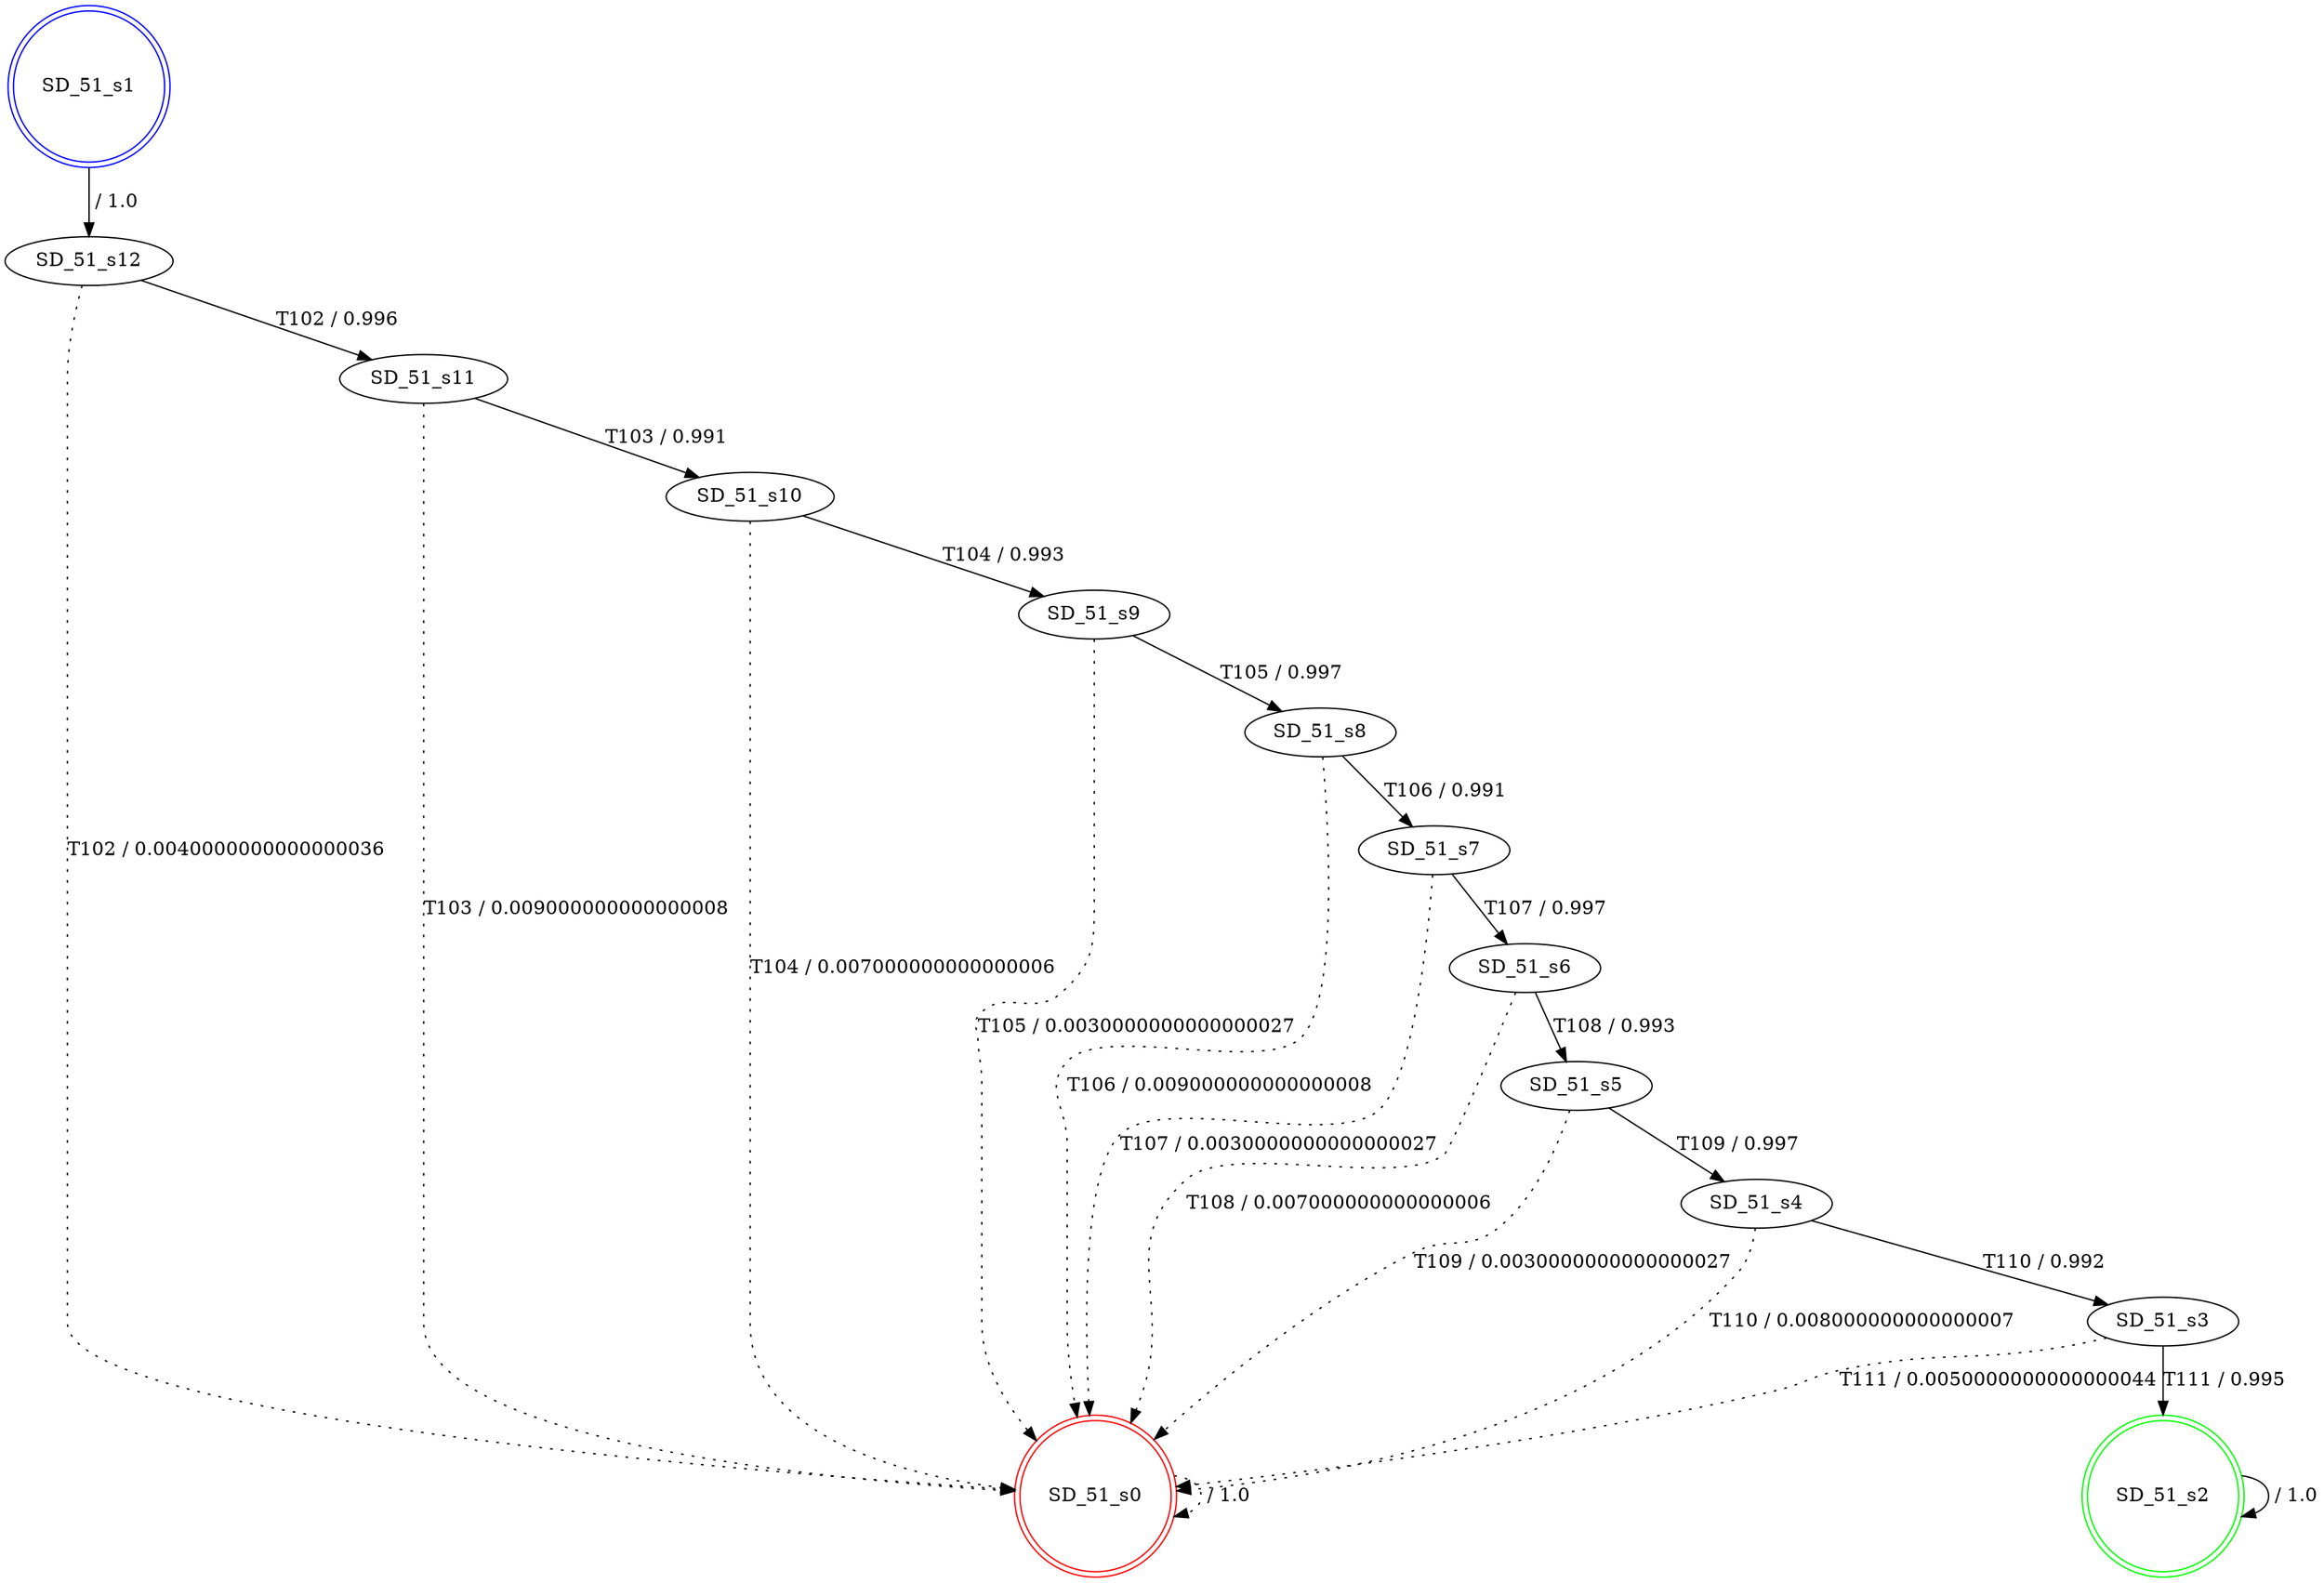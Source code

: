 digraph graphname {
SD_51_s0 [label="SD_51_s0",color=red,shape=doublecircle ];
SD_51_s1 [label="SD_51_s1",color=blue,shape=doublecircle ];
SD_51_s2 [label="SD_51_s2",color=green,shape=doublecircle ];
SD_51_s3 [label="SD_51_s3" ];
SD_51_s4 [label="SD_51_s4" ];
SD_51_s5 [label="SD_51_s5" ];
SD_51_s6 [label="SD_51_s6" ];
SD_51_s7 [label="SD_51_s7" ];
SD_51_s8 [label="SD_51_s8" ];
SD_51_s9 [label="SD_51_s9" ];
SD_51_s10 [label="SD_51_s10" ];
SD_51_s11 [label="SD_51_s11" ];
SD_51_s12 [label="SD_51_s12" ];
SD_51_s0 -> SD_51_s0 [label=" / 1.0", style=dotted];
SD_51_s1 -> SD_51_s12 [label=" / 1.0"];
SD_51_s2 -> SD_51_s2 [label=" / 1.0"];
SD_51_s3 -> SD_51_s2 [label="T111 / 0.995"];
SD_51_s3 -> SD_51_s0 [label="T111 / 0.0050000000000000044", style=dotted];
SD_51_s4 -> SD_51_s3 [label="T110 / 0.992"];
SD_51_s4 -> SD_51_s0 [label="T110 / 0.008000000000000007", style=dotted];
SD_51_s5 -> SD_51_s4 [label="T109 / 0.997"];
SD_51_s5 -> SD_51_s0 [label="T109 / 0.0030000000000000027", style=dotted];
SD_51_s6 -> SD_51_s5 [label="T108 / 0.993"];
SD_51_s6 -> SD_51_s0 [label="T108 / 0.007000000000000006", style=dotted];
SD_51_s7 -> SD_51_s6 [label="T107 / 0.997"];
SD_51_s7 -> SD_51_s0 [label="T107 / 0.0030000000000000027", style=dotted];
SD_51_s8 -> SD_51_s7 [label="T106 / 0.991"];
SD_51_s8 -> SD_51_s0 [label="T106 / 0.009000000000000008", style=dotted];
SD_51_s9 -> SD_51_s8 [label="T105 / 0.997"];
SD_51_s9 -> SD_51_s0 [label="T105 / 0.0030000000000000027", style=dotted];
SD_51_s10 -> SD_51_s9 [label="T104 / 0.993"];
SD_51_s10 -> SD_51_s0 [label="T104 / 0.007000000000000006", style=dotted];
SD_51_s11 -> SD_51_s10 [label="T103 / 0.991"];
SD_51_s11 -> SD_51_s0 [label="T103 / 0.009000000000000008", style=dotted];
SD_51_s12 -> SD_51_s11 [label="T102 / 0.996"];
SD_51_s12 -> SD_51_s0 [label="T102 / 0.0040000000000000036", style=dotted];
}